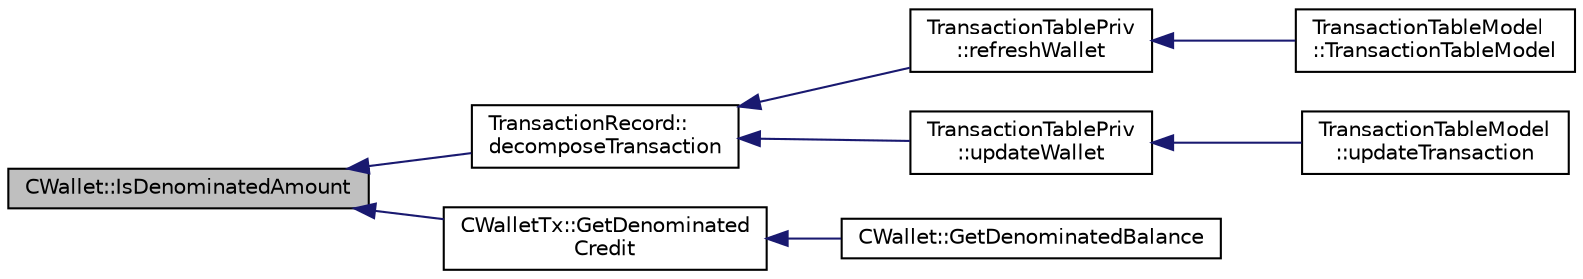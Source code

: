digraph "CWallet::IsDenominatedAmount"
{
  edge [fontname="Helvetica",fontsize="10",labelfontname="Helvetica",labelfontsize="10"];
  node [fontname="Helvetica",fontsize="10",shape=record];
  rankdir="LR";
  Node588 [label="CWallet::IsDenominatedAmount",height=0.2,width=0.4,color="black", fillcolor="grey75", style="filled", fontcolor="black"];
  Node588 -> Node589 [dir="back",color="midnightblue",fontsize="10",style="solid",fontname="Helvetica"];
  Node589 [label="TransactionRecord::\ldecomposeTransaction",height=0.2,width=0.4,color="black", fillcolor="white", style="filled",URL="$class_transaction_record.html#a9f5db4465fa5fdcc3f9af525096bcdb9"];
  Node589 -> Node590 [dir="back",color="midnightblue",fontsize="10",style="solid",fontname="Helvetica"];
  Node590 [label="TransactionTablePriv\l::refreshWallet",height=0.2,width=0.4,color="black", fillcolor="white", style="filled",URL="$class_transaction_table_priv.html#a1f81da5d7cfb2aac03a5e18e6bc91792"];
  Node590 -> Node591 [dir="back",color="midnightblue",fontsize="10",style="solid",fontname="Helvetica"];
  Node591 [label="TransactionTableModel\l::TransactionTableModel",height=0.2,width=0.4,color="black", fillcolor="white", style="filled",URL="$class_transaction_table_model.html#a6c10b7cab9804eee6df9e049a978dc62"];
  Node589 -> Node592 [dir="back",color="midnightblue",fontsize="10",style="solid",fontname="Helvetica"];
  Node592 [label="TransactionTablePriv\l::updateWallet",height=0.2,width=0.4,color="black", fillcolor="white", style="filled",URL="$class_transaction_table_priv.html#a5a8454ce91251c4d9eb927bf2850745c"];
  Node592 -> Node593 [dir="back",color="midnightblue",fontsize="10",style="solid",fontname="Helvetica"];
  Node593 [label="TransactionTableModel\l::updateTransaction",height=0.2,width=0.4,color="black", fillcolor="white", style="filled",URL="$class_transaction_table_model.html#a8de43b3c7ba0612304906eb5a2f51a06"];
  Node588 -> Node594 [dir="back",color="midnightblue",fontsize="10",style="solid",fontname="Helvetica"];
  Node594 [label="CWalletTx::GetDenominated\lCredit",height=0.2,width=0.4,color="black", fillcolor="white", style="filled",URL="$class_c_wallet_tx.html#add56840ebbe56702eeddbfda1870d628"];
  Node594 -> Node595 [dir="back",color="midnightblue",fontsize="10",style="solid",fontname="Helvetica"];
  Node595 [label="CWallet::GetDenominatedBalance",height=0.2,width=0.4,color="black", fillcolor="white", style="filled",URL="$group___actions.html#ga3d9f78bd52a2bd03a9e79c1a84e76cd7"];
}
